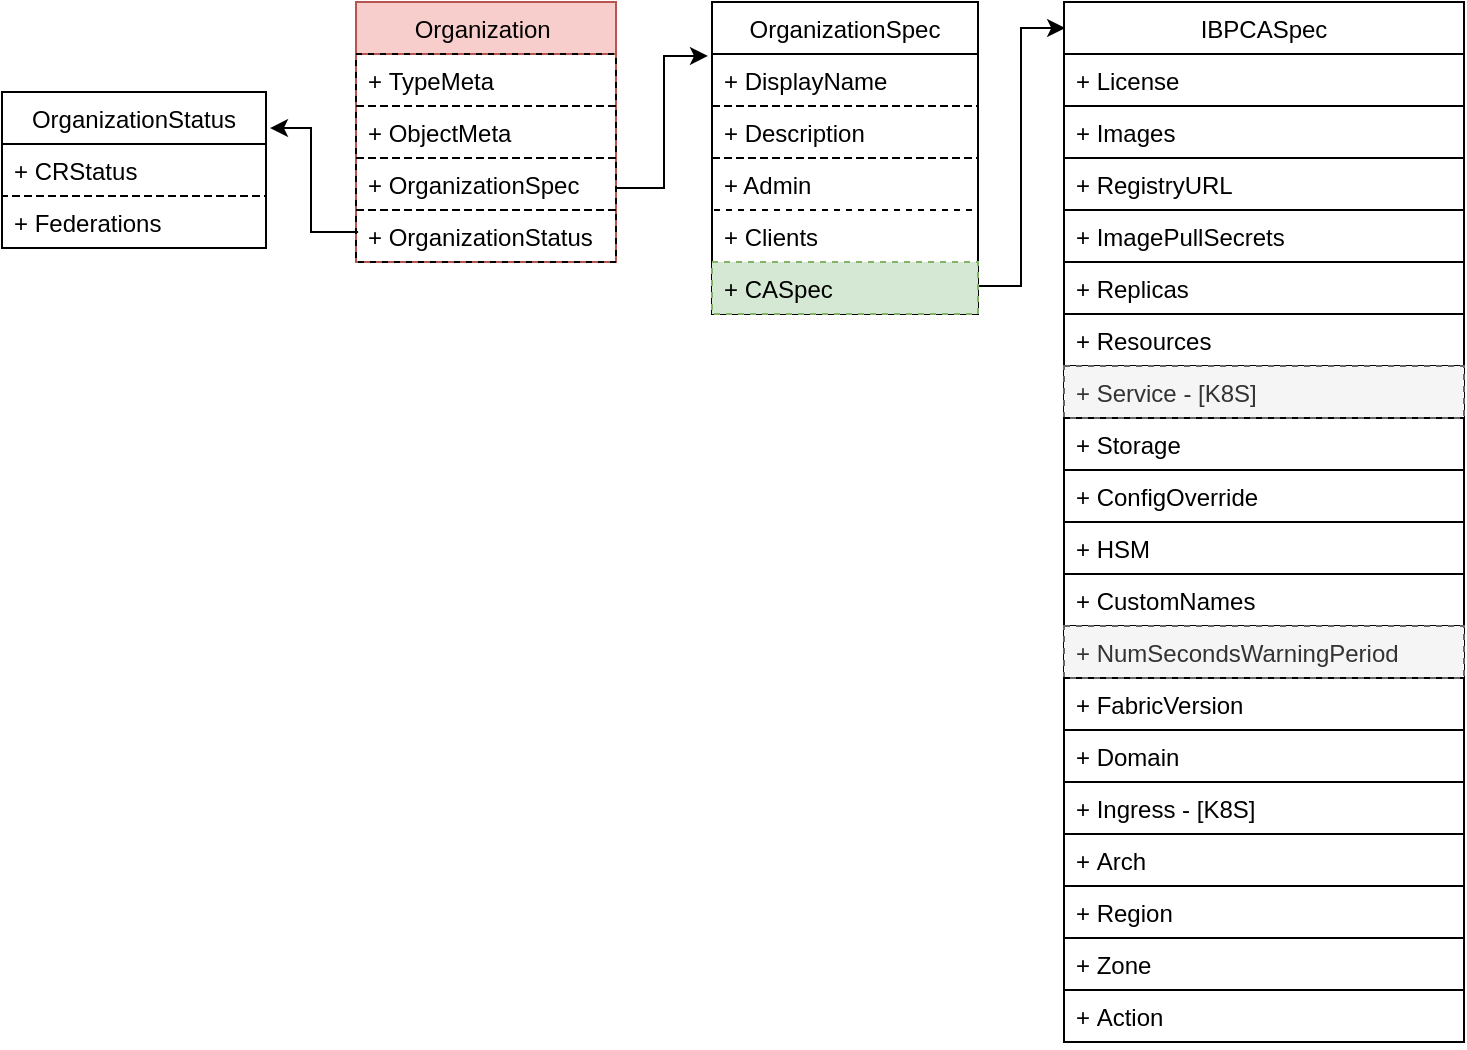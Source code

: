 <mxfile version="20.6.2" type="device" pages="2"><diagram id="K7MMtwXwDl5NfztKmLhr" name="Page-1"><mxGraphModel dx="2546" dy="672" grid="0" gridSize="10" guides="1" tooltips="1" connect="0" arrows="0" fold="1" page="0" pageScale="1" pageWidth="827" pageHeight="1169" background="none" math="0" shadow="0"><root><mxCell id="0"/><mxCell id="1" parent="0"/><mxCell id="17" value="OrganizationSpec" style="swimlane;fontStyle=0;childLayout=stackLayout;horizontal=1;startSize=26;fillColor=none;horizontalStack=0;resizeParent=1;resizeParentMax=0;resizeLast=0;collapsible=1;marginBottom=0;rounded=0;shadow=0;comic=0;" parent="1" vertex="1"><mxGeometry x="-965" y="139" width="133" height="156" as="geometry"/></mxCell><mxCell id="KDWJucEkSN8olWHDvFnU-123" value="+ DisplayName" style="text;strokeColor=#000000;fillColor=none;align=left;verticalAlign=top;spacingLeft=4;spacingRight=4;overflow=hidden;rotatable=0;points=[[0,0.5],[1,0.5]];portConstraint=eastwest;dashed=1;rounded=0;gradientColor=none;" parent="17" vertex="1"><mxGeometry y="26" width="133" height="26" as="geometry"/></mxCell><mxCell id="vzT8f4KXaF0AbJHfFzT5-18" value="+ Description" style="text;strokeColor=#000000;fillColor=none;align=left;verticalAlign=top;spacingLeft=4;spacingRight=4;overflow=hidden;rotatable=0;points=[[0,0.5],[1,0.5]];portConstraint=eastwest;dashed=1;rounded=0;gradientColor=none;" vertex="1" parent="17"><mxGeometry y="52" width="133" height="26" as="geometry"/></mxCell><mxCell id="KDWJucEkSN8olWHDvFnU-124" value="+ Admin" style="text;strokeColor=#000000;fillColor=none;align=left;verticalAlign=top;spacingLeft=4;spacingRight=4;overflow=hidden;rotatable=0;points=[[0,0.5],[1,0.5]];portConstraint=eastwest;dashed=1;rounded=0;gradientColor=none;" parent="17" vertex="1"><mxGeometry y="78" width="133" height="26" as="geometry"/></mxCell><mxCell id="KDWJucEkSN8olWHDvFnU-145" value="+ Clients" style="text;align=left;verticalAlign=top;spacingLeft=4;spacingRight=4;overflow=hidden;rotatable=0;points=[[0,0.5,0,0,0],[1,0.5,0,0,0]];portConstraint=eastwest;dashed=1;rounded=0;" parent="17" vertex="1"><mxGeometry y="104" width="133" height="26" as="geometry"/></mxCell><mxCell id="pnetQVHkPG3Bhj2LlkQc-17" value="+ CASpec&#10;  " style="text;strokeColor=#82b366;fillColor=#d5e8d4;align=left;verticalAlign=top;spacingLeft=4;spacingRight=4;overflow=hidden;rotatable=0;points=[[0,0.5],[1,0.5]];portConstraint=eastwest;dashed=1;rounded=0;" parent="17" vertex="1"><mxGeometry y="130" width="133" height="26" as="geometry"/></mxCell><mxCell id="KDWJucEkSN8olWHDvFnU-101" value="Organization " style="swimlane;fontStyle=0;childLayout=stackLayout;horizontal=1;startSize=26;fillColor=#f8cecc;horizontalStack=0;resizeParent=1;resizeParentMax=0;resizeLast=0;collapsible=1;marginBottom=0;rounded=0;shadow=0;comic=0;swimlaneLine=1;glass=0;swimlaneFillColor=none;strokeColor=#b85450;" parent="1" vertex="1"><mxGeometry x="-1143" y="139" width="130" height="130" as="geometry"><mxRectangle x="110" y="120" width="90" height="26" as="alternateBounds"/></mxGeometry></mxCell><mxCell id="KDWJucEkSN8olWHDvFnU-102" value="+ TypeMeta" style="text;strokeColor=#000000;fillColor=none;align=left;verticalAlign=top;spacingLeft=4;spacingRight=4;overflow=hidden;rotatable=0;points=[[0,0.5],[1,0.5]];portConstraint=eastwest;dashed=1;rounded=0;glass=0;" parent="KDWJucEkSN8olWHDvFnU-101" vertex="1"><mxGeometry y="26" width="130" height="26" as="geometry"/></mxCell><mxCell id="KDWJucEkSN8olWHDvFnU-103" value="+ ObjectMeta" style="text;strokeColor=#000000;fillColor=none;align=left;verticalAlign=top;spacingLeft=4;spacingRight=4;overflow=hidden;rotatable=0;points=[[0,0.5],[1,0.5]];portConstraint=eastwest;dashed=1;rounded=0;glass=0;" parent="KDWJucEkSN8olWHDvFnU-101" vertex="1"><mxGeometry y="52" width="130" height="26" as="geometry"/></mxCell><mxCell id="KDWJucEkSN8olWHDvFnU-104" value="+ OrganizationSpec" style="text;strokeColor=#000000;fillColor=none;align=left;verticalAlign=top;spacingLeft=4;spacingRight=4;overflow=hidden;rotatable=0;points=[[0,0.5],[1,0.5]];portConstraint=eastwest;rounded=0;dashed=1;glass=0;" parent="KDWJucEkSN8olWHDvFnU-101" vertex="1"><mxGeometry y="78" width="130" height="26" as="geometry"/></mxCell><mxCell id="KDWJucEkSN8olWHDvFnU-105" value="+ OrganizationStatus" style="text;strokeColor=#000000;fillColor=none;align=left;verticalAlign=top;spacingLeft=4;spacingRight=4;overflow=hidden;rotatable=0;points=[[0,0.5],[1,0.5]];portConstraint=eastwest;rounded=0;dashed=1;glass=0;" parent="KDWJucEkSN8olWHDvFnU-101" vertex="1"><mxGeometry y="104" width="130" height="26" as="geometry"/></mxCell><mxCell id="KDWJucEkSN8olWHDvFnU-136" value="OrganizationStatus" style="swimlane;fontStyle=0;childLayout=stackLayout;horizontal=1;startSize=26;fillColor=none;horizontalStack=0;resizeParent=1;resizeParentMax=0;resizeLast=0;collapsible=1;marginBottom=0;rounded=0;shadow=0;comic=0;swimlaneLine=1;glass=0;swimlaneFillColor=none;" parent="1" vertex="1"><mxGeometry x="-1320" y="184" width="132" height="78" as="geometry"><mxRectangle x="110" y="120" width="90" height="26" as="alternateBounds"/></mxGeometry></mxCell><mxCell id="KDWJucEkSN8olWHDvFnU-137" value="+ CRStatus" style="text;strokeColor=#000000;fillColor=none;align=left;verticalAlign=top;spacingLeft=4;spacingRight=4;overflow=hidden;rotatable=0;points=[[0,0.5],[1,0.5]];portConstraint=eastwest;dashed=1;rounded=0;glass=0;" parent="KDWJucEkSN8olWHDvFnU-136" vertex="1"><mxGeometry y="26" width="132" height="26" as="geometry"/></mxCell><mxCell id="vzT8f4KXaF0AbJHfFzT5-19" value="+ Federations" style="text;strokeColor=#000000;fillColor=none;align=left;verticalAlign=top;spacingLeft=4;spacingRight=4;overflow=hidden;rotatable=0;points=[[0,0.5],[1,0.5]];portConstraint=eastwest;dashed=1;rounded=0;glass=0;" vertex="1" parent="KDWJucEkSN8olWHDvFnU-136"><mxGeometry y="52" width="132" height="26" as="geometry"/></mxCell><mxCell id="4tIen2cySbATNdKwVisN-67" value="" style="endArrow=classic;html=1;rounded=0;exitX=0.008;exitY=0.423;exitDx=0;exitDy=0;exitPerimeter=0;entryX=1.015;entryY=0.231;entryDx=0;entryDy=0;entryPerimeter=0;edgeStyle=orthogonalEdgeStyle;" parent="1" source="KDWJucEkSN8olWHDvFnU-105" target="KDWJucEkSN8olWHDvFnU-136" edge="1"><mxGeometry width="50" height="50" relative="1" as="geometry"><mxPoint x="-1023" y="86" as="sourcePoint"/><mxPoint x="-973" y="36" as="targetPoint"/></mxGeometry></mxCell><mxCell id="4tIen2cySbATNdKwVisN-70" value="" style="endArrow=classic;html=1;rounded=0;entryX=-0.015;entryY=0.173;entryDx=0;entryDy=0;entryPerimeter=0;edgeStyle=orthogonalEdgeStyle;exitX=1;exitY=0.577;exitDx=0;exitDy=0;exitPerimeter=0;" parent="1" source="KDWJucEkSN8olWHDvFnU-104" target="17" edge="1"><mxGeometry width="50" height="50" relative="1" as="geometry"><mxPoint x="-900" y="291" as="sourcePoint"/><mxPoint x="-1161.02" y="210.012" as="targetPoint"/></mxGeometry></mxCell><mxCell id="vzT8f4KXaF0AbJHfFzT5-20" value="IBPCASpec" style="swimlane;fontStyle=0;childLayout=stackLayout;horizontal=1;startSize=26;horizontalStack=0;resizeParent=1;resizeParentMax=0;resizeLast=0;collapsible=1;marginBottom=0;rounded=0;shadow=0;comic=0;swimlaneLine=1;glass=0;swimlaneFillColor=none;" vertex="1" parent="1"><mxGeometry x="-789" y="139" width="200" height="520" as="geometry"><mxRectangle x="110" y="120" width="90" height="26" as="alternateBounds"/></mxGeometry></mxCell><mxCell id="vzT8f4KXaF0AbJHfFzT5-21" value="+ License" style="text;strokeColor=#000000;fillColor=none;align=left;verticalAlign=top;spacingLeft=4;spacingRight=4;overflow=hidden;rotatable=0;points=[[0,0.5],[1,0.5]];portConstraint=eastwest;dashed=1;rounded=0;glass=0;" vertex="1" parent="vzT8f4KXaF0AbJHfFzT5-20"><mxGeometry y="26" width="200" height="26" as="geometry"/></mxCell><mxCell id="vzT8f4KXaF0AbJHfFzT5-22" value="+ Images" style="text;strokeColor=#000000;fillColor=none;align=left;verticalAlign=top;spacingLeft=4;spacingRight=4;overflow=hidden;rotatable=0;points=[[0,0.5],[1,0.5]];portConstraint=eastwest;dashed=1;rounded=0;glass=0;" vertex="1" parent="vzT8f4KXaF0AbJHfFzT5-20"><mxGeometry y="52" width="200" height="26" as="geometry"/></mxCell><mxCell id="vzT8f4KXaF0AbJHfFzT5-23" value="+ RegistryURL" style="text;strokeColor=#000000;fillColor=none;align=left;verticalAlign=top;spacingLeft=4;spacingRight=4;overflow=hidden;rotatable=0;points=[[0,0.5],[1,0.5]];portConstraint=eastwest;rounded=0;dashed=1;glass=0;" vertex="1" parent="vzT8f4KXaF0AbJHfFzT5-20"><mxGeometry y="78" width="200" height="26" as="geometry"/></mxCell><mxCell id="vzT8f4KXaF0AbJHfFzT5-24" value="+ ImagePullSecrets" style="text;strokeColor=#000000;fillColor=none;align=left;verticalAlign=top;spacingLeft=4;spacingRight=4;overflow=hidden;rotatable=0;points=[[0,0.5],[1,0.5]];portConstraint=eastwest;rounded=0;dashed=1;glass=0;" vertex="1" parent="vzT8f4KXaF0AbJHfFzT5-20"><mxGeometry y="104" width="200" height="26" as="geometry"/></mxCell><mxCell id="vzT8f4KXaF0AbJHfFzT5-25" value="+ Replicas" style="text;strokeColor=#000000;fillColor=none;align=left;verticalAlign=top;spacingLeft=4;spacingRight=4;overflow=hidden;rotatable=0;points=[[0,0.5],[1,0.5]];portConstraint=eastwest;rounded=0;dashed=1;glass=0;" vertex="1" parent="vzT8f4KXaF0AbJHfFzT5-20"><mxGeometry y="130" width="200" height="26" as="geometry"/></mxCell><mxCell id="vzT8f4KXaF0AbJHfFzT5-26" value="+ Resources" style="text;strokeColor=#000000;fillColor=none;align=left;verticalAlign=top;spacingLeft=4;spacingRight=4;overflow=hidden;rotatable=0;points=[[0,0.5],[1,0.5]];portConstraint=eastwest;rounded=0;dashed=1;glass=0;" vertex="1" parent="vzT8f4KXaF0AbJHfFzT5-20"><mxGeometry y="156" width="200" height="26" as="geometry"/></mxCell><mxCell id="vzT8f4KXaF0AbJHfFzT5-27" value="+ Service - [K8S]" style="text;strokeColor=#666666;fillColor=#f5f5f5;align=left;verticalAlign=top;spacingLeft=4;spacingRight=4;overflow=hidden;rotatable=0;points=[[0,0.5],[1,0.5]];portConstraint=eastwest;rounded=0;dashed=1;glass=0;fontColor=#333333;" vertex="1" parent="vzT8f4KXaF0AbJHfFzT5-20"><mxGeometry y="182" width="200" height="26" as="geometry"/></mxCell><mxCell id="vzT8f4KXaF0AbJHfFzT5-28" value="+ Storage" style="text;strokeColor=#000000;fillColor=none;align=left;verticalAlign=top;spacingLeft=4;spacingRight=4;overflow=hidden;rotatable=0;points=[[0,0.5],[1,0.5]];portConstraint=eastwest;rounded=0;dashed=1;glass=0;" vertex="1" parent="vzT8f4KXaF0AbJHfFzT5-20"><mxGeometry y="208" width="200" height="26" as="geometry"/></mxCell><mxCell id="vzT8f4KXaF0AbJHfFzT5-29" value="+ ConfigOverride" style="text;strokeColor=#000000;fillColor=none;align=left;verticalAlign=top;spacingLeft=4;spacingRight=4;overflow=hidden;rotatable=0;points=[[0,0.5],[1,0.5]];portConstraint=eastwest;rounded=0;dashed=1;glass=0;" vertex="1" parent="vzT8f4KXaF0AbJHfFzT5-20"><mxGeometry y="234" width="200" height="26" as="geometry"/></mxCell><mxCell id="vzT8f4KXaF0AbJHfFzT5-30" value="+ HSM" style="text;strokeColor=#000000;fillColor=none;align=left;verticalAlign=top;spacingLeft=4;spacingRight=4;overflow=hidden;rotatable=0;points=[[0,0.5],[1,0.5]];portConstraint=eastwest;rounded=0;dashed=1;glass=0;" vertex="1" parent="vzT8f4KXaF0AbJHfFzT5-20"><mxGeometry y="260" width="200" height="26" as="geometry"/></mxCell><mxCell id="vzT8f4KXaF0AbJHfFzT5-31" value="+ CustomNames" style="text;strokeColor=#000000;fillColor=none;align=left;verticalAlign=top;spacingLeft=4;spacingRight=4;overflow=hidden;rotatable=0;points=[[0,0.5],[1,0.5]];portConstraint=eastwest;rounded=0;dashed=1;glass=0;" vertex="1" parent="vzT8f4KXaF0AbJHfFzT5-20"><mxGeometry y="286" width="200" height="26" as="geometry"/></mxCell><mxCell id="vzT8f4KXaF0AbJHfFzT5-32" value="+ NumSecondsWarningPeriod" style="text;strokeColor=#666666;fillColor=#f5f5f5;align=left;verticalAlign=top;spacingLeft=4;spacingRight=4;overflow=hidden;rotatable=0;points=[[0,0.5],[1,0.5]];portConstraint=eastwest;rounded=0;dashed=1;glass=0;fontColor=#333333;" vertex="1" parent="vzT8f4KXaF0AbJHfFzT5-20"><mxGeometry y="312" width="200" height="26" as="geometry"/></mxCell><mxCell id="vzT8f4KXaF0AbJHfFzT5-33" value="+ FabricVersion" style="text;strokeColor=#000000;fillColor=none;align=left;verticalAlign=top;spacingLeft=4;spacingRight=4;overflow=hidden;rotatable=0;points=[[0,0.5],[1,0.5]];portConstraint=eastwest;rounded=0;dashed=1;glass=0;" vertex="1" parent="vzT8f4KXaF0AbJHfFzT5-20"><mxGeometry y="338" width="200" height="26" as="geometry"/></mxCell><mxCell id="vzT8f4KXaF0AbJHfFzT5-34" value="+ Domain" style="text;strokeColor=#000000;fillColor=none;align=left;verticalAlign=top;spacingLeft=4;spacingRight=4;overflow=hidden;rotatable=0;points=[[0,0.5],[1,0.5]];portConstraint=eastwest;rounded=0;dashed=1;glass=0;" vertex="1" parent="vzT8f4KXaF0AbJHfFzT5-20"><mxGeometry y="364" width="200" height="26" as="geometry"/></mxCell><mxCell id="vzT8f4KXaF0AbJHfFzT5-35" value="+ Ingress - [K8S]" style="text;strokeColor=#000000;fillColor=none;align=left;verticalAlign=top;spacingLeft=4;spacingRight=4;overflow=hidden;rotatable=0;points=[[0,0.5],[1,0.5]];portConstraint=eastwest;rounded=0;dashed=1;glass=0;" vertex="1" parent="vzT8f4KXaF0AbJHfFzT5-20"><mxGeometry y="390" width="200" height="26" as="geometry"/></mxCell><mxCell id="vzT8f4KXaF0AbJHfFzT5-36" value="+ Arch" style="text;strokeColor=#000000;fillColor=none;align=left;verticalAlign=top;spacingLeft=4;spacingRight=4;overflow=hidden;rotatable=0;points=[[0,0.5],[1,0.5]];portConstraint=eastwest;rounded=0;dashed=1;glass=0;" vertex="1" parent="vzT8f4KXaF0AbJHfFzT5-20"><mxGeometry y="416" width="200" height="26" as="geometry"/></mxCell><mxCell id="vzT8f4KXaF0AbJHfFzT5-37" value="+ Region" style="text;strokeColor=#000000;fillColor=none;align=left;verticalAlign=top;spacingLeft=4;spacingRight=4;overflow=hidden;rotatable=0;points=[[0,0.5],[1,0.5]];portConstraint=eastwest;rounded=0;dashed=1;glass=0;" vertex="1" parent="vzT8f4KXaF0AbJHfFzT5-20"><mxGeometry y="442" width="200" height="26" as="geometry"/></mxCell><mxCell id="vzT8f4KXaF0AbJHfFzT5-38" value="+ Zone" style="text;strokeColor=#000000;fillColor=none;align=left;verticalAlign=top;spacingLeft=4;spacingRight=4;overflow=hidden;rotatable=0;points=[[0,0.5],[1,0.5]];portConstraint=eastwest;rounded=0;dashed=1;glass=0;" vertex="1" parent="vzT8f4KXaF0AbJHfFzT5-20"><mxGeometry y="468" width="200" height="26" as="geometry"/></mxCell><mxCell id="vzT8f4KXaF0AbJHfFzT5-39" value="+ Action" style="text;strokeColor=#000000;fillColor=none;align=left;verticalAlign=top;spacingLeft=4;spacingRight=4;overflow=hidden;rotatable=0;points=[[0,0.5],[1,0.5]];portConstraint=eastwest;rounded=0;dashed=1;glass=0;" vertex="1" parent="vzT8f4KXaF0AbJHfFzT5-20"><mxGeometry y="494" width="200" height="26" as="geometry"/></mxCell><mxCell id="vzT8f4KXaF0AbJHfFzT5-40" value="" style="endArrow=classic;html=1;rounded=0;exitX=1.004;exitY=0.462;exitDx=0;exitDy=0;exitPerimeter=0;entryX=0.003;entryY=0.025;entryDx=0;entryDy=0;entryPerimeter=0;edgeStyle=orthogonalEdgeStyle;" edge="1" parent="1" source="pnetQVHkPG3Bhj2LlkQc-17" target="vzT8f4KXaF0AbJHfFzT5-20"><mxGeometry width="50" height="50" relative="1" as="geometry"><mxPoint x="-878" y="397" as="sourcePoint"/><mxPoint x="-828" y="347" as="targetPoint"/></mxGeometry></mxCell></root></mxGraphModel></diagram><diagram id="N9aLmfWTt22or_KGCtbo" name="第 2 页"><mxGraphModel dx="2276" dy="1910" grid="1" gridSize="10" guides="1" tooltips="1" connect="1" arrows="1" fold="1" page="1" pageScale="1" pageWidth="827" pageHeight="1169" math="0" shadow="0"><root><mxCell id="0"/><mxCell id="1" parent="0"/><mxCell id="LcTMq7NTWMzrsomWqzMF-1" value="OrganizationSpec" style="swimlane;fontStyle=0;childLayout=stackLayout;horizontal=1;startSize=26;fillColor=none;horizontalStack=0;resizeParent=1;resizeParentMax=0;resizeLast=0;collapsible=1;marginBottom=0;rounded=0;shadow=0;comic=0;" vertex="1" parent="1"><mxGeometry x="-530" y="-37" width="133" height="104" as="geometry"/></mxCell><mxCell id="LcTMq7NTWMzrsomWqzMF-2" value="+ DisplayName" style="text;strokeColor=#000000;fillColor=none;align=left;verticalAlign=top;spacingLeft=4;spacingRight=4;overflow=hidden;rotatable=0;points=[[0,0.5],[1,0.5]];portConstraint=eastwest;dashed=1;rounded=0;gradientColor=none;" vertex="1" parent="LcTMq7NTWMzrsomWqzMF-1"><mxGeometry y="26" width="133" height="26" as="geometry"/></mxCell><mxCell id="LcTMq7NTWMzrsomWqzMF-3" value="+ Admin" style="text;strokeColor=#000000;fillColor=none;align=left;verticalAlign=top;spacingLeft=4;spacingRight=4;overflow=hidden;rotatable=0;points=[[0,0.5],[1,0.5]];portConstraint=eastwest;dashed=1;rounded=0;gradientColor=none;" vertex="1" parent="LcTMq7NTWMzrsomWqzMF-1"><mxGeometry y="52" width="133" height="26" as="geometry"/></mxCell><mxCell id="LcTMq7NTWMzrsomWqzMF-4" value="+ CARef" style="text;strokeColor=#82b366;fillColor=#d5e8d4;align=left;verticalAlign=top;spacingLeft=4;spacingRight=4;overflow=hidden;rotatable=0;points=[[0,0.5,0,0,0],[1,0.5,0,0,0]];portConstraint=eastwest;dashed=1;rounded=0;" vertex="1" parent="LcTMq7NTWMzrsomWqzMF-1"><mxGeometry y="78" width="133" height="26" as="geometry"/></mxCell><mxCell id="LcTMq7NTWMzrsomWqzMF-5" value="Organization " style="swimlane;fontStyle=0;childLayout=stackLayout;horizontal=1;startSize=26;fillColor=#f8cecc;horizontalStack=0;resizeParent=1;resizeParentMax=0;resizeLast=0;collapsible=1;marginBottom=0;rounded=0;shadow=0;comic=0;swimlaneLine=1;glass=0;swimlaneFillColor=none;strokeColor=#b85450;" vertex="1" parent="1"><mxGeometry x="-720" y="-130" width="130" height="130" as="geometry"><mxRectangle x="110" y="120" width="90" height="26" as="alternateBounds"/></mxGeometry></mxCell><mxCell id="LcTMq7NTWMzrsomWqzMF-6" value="+ TypeMeta" style="text;strokeColor=#000000;fillColor=none;align=left;verticalAlign=top;spacingLeft=4;spacingRight=4;overflow=hidden;rotatable=0;points=[[0,0.5],[1,0.5]];portConstraint=eastwest;dashed=1;rounded=0;glass=0;" vertex="1" parent="LcTMq7NTWMzrsomWqzMF-5"><mxGeometry y="26" width="130" height="26" as="geometry"/></mxCell><mxCell id="LcTMq7NTWMzrsomWqzMF-7" value="+ ObjectMeta" style="text;strokeColor=#000000;fillColor=none;align=left;verticalAlign=top;spacingLeft=4;spacingRight=4;overflow=hidden;rotatable=0;points=[[0,0.5],[1,0.5]];portConstraint=eastwest;dashed=1;rounded=0;glass=0;" vertex="1" parent="LcTMq7NTWMzrsomWqzMF-5"><mxGeometry y="52" width="130" height="26" as="geometry"/></mxCell><mxCell id="LcTMq7NTWMzrsomWqzMF-8" value="+ OrganizationSpec" style="text;strokeColor=#000000;fillColor=none;align=left;verticalAlign=top;spacingLeft=4;spacingRight=4;overflow=hidden;rotatable=0;points=[[0,0.5],[1,0.5]];portConstraint=eastwest;rounded=0;dashed=1;glass=0;" vertex="1" parent="LcTMq7NTWMzrsomWqzMF-5"><mxGeometry y="78" width="130" height="26" as="geometry"/></mxCell><mxCell id="LcTMq7NTWMzrsomWqzMF-9" value="+ OrganizationStatus" style="text;strokeColor=#000000;fillColor=none;align=left;verticalAlign=top;spacingLeft=4;spacingRight=4;overflow=hidden;rotatable=0;points=[[0,0.5],[1,0.5]];portConstraint=eastwest;rounded=0;dashed=1;glass=0;" vertex="1" parent="LcTMq7NTWMzrsomWqzMF-5"><mxGeometry y="104" width="130" height="26" as="geometry"/></mxCell><mxCell id="LcTMq7NTWMzrsomWqzMF-10" value="CA" style="swimlane;fontStyle=0;childLayout=stackLayout;horizontal=1;startSize=26;fillColor=#f8cecc;horizontalStack=0;resizeParent=1;resizeParentMax=0;resizeLast=0;collapsible=1;marginBottom=0;rounded=0;shadow=0;comic=0;swimlaneLine=1;glass=0;swimlaneFillColor=none;strokeColor=#b85450;" vertex="1" parent="1"><mxGeometry x="-350" y="-50" width="130" height="130" as="geometry"><mxRectangle x="110" y="120" width="90" height="26" as="alternateBounds"/></mxGeometry></mxCell><mxCell id="LcTMq7NTWMzrsomWqzMF-11" value="+ TypeMeta" style="text;strokeColor=#000000;fillColor=none;align=left;verticalAlign=top;spacingLeft=4;spacingRight=4;overflow=hidden;rotatable=0;points=[[0,0.5],[1,0.5]];portConstraint=eastwest;dashed=1;rounded=0;glass=0;" vertex="1" parent="LcTMq7NTWMzrsomWqzMF-10"><mxGeometry y="26" width="130" height="26" as="geometry"/></mxCell><mxCell id="LcTMq7NTWMzrsomWqzMF-12" value="+ ObjectMeta" style="text;strokeColor=#000000;fillColor=none;align=left;verticalAlign=top;spacingLeft=4;spacingRight=4;overflow=hidden;rotatable=0;points=[[0,0.5],[1,0.5]];portConstraint=eastwest;dashed=1;rounded=0;glass=0;" vertex="1" parent="LcTMq7NTWMzrsomWqzMF-10"><mxGeometry y="52" width="130" height="26" as="geometry"/></mxCell><mxCell id="LcTMq7NTWMzrsomWqzMF-13" value="+ CASpec" style="text;strokeColor=#000000;fillColor=none;align=left;verticalAlign=top;spacingLeft=4;spacingRight=4;overflow=hidden;rotatable=0;points=[[0,0.5],[1,0.5]];portConstraint=eastwest;rounded=0;dashed=1;glass=0;" vertex="1" parent="LcTMq7NTWMzrsomWqzMF-10"><mxGeometry y="78" width="130" height="26" as="geometry"/></mxCell><mxCell id="LcTMq7NTWMzrsomWqzMF-14" value="+ CAStatus" style="text;strokeColor=#000000;fillColor=none;align=left;verticalAlign=top;spacingLeft=4;spacingRight=4;overflow=hidden;rotatable=0;points=[[0,0.5],[1,0.5]];portConstraint=eastwest;rounded=0;dashed=1;glass=0;" vertex="1" parent="LcTMq7NTWMzrsomWqzMF-10"><mxGeometry y="104" width="130" height="26" as="geometry"/></mxCell><mxCell id="LcTMq7NTWMzrsomWqzMF-15" style="edgeStyle=orthogonalEdgeStyle;rounded=0;orthogonalLoop=1;jettySize=auto;html=1;entryX=-0.006;entryY=0.1;entryDx=0;entryDy=0;entryPerimeter=0;" edge="1" parent="1" source="LcTMq7NTWMzrsomWqzMF-4" target="LcTMq7NTWMzrsomWqzMF-10"><mxGeometry relative="1" as="geometry"/></mxCell><mxCell id="LcTMq7NTWMzrsomWqzMF-17" style="edgeStyle=orthogonalEdgeStyle;rounded=0;orthogonalLoop=1;jettySize=auto;html=1;entryX=0.001;entryY=0.134;entryDx=0;entryDy=0;entryPerimeter=0;" edge="1" parent="1" source="LcTMq7NTWMzrsomWqzMF-8" target="LcTMq7NTWMzrsomWqzMF-1"><mxGeometry relative="1" as="geometry"/></mxCell></root></mxGraphModel></diagram></mxfile>
